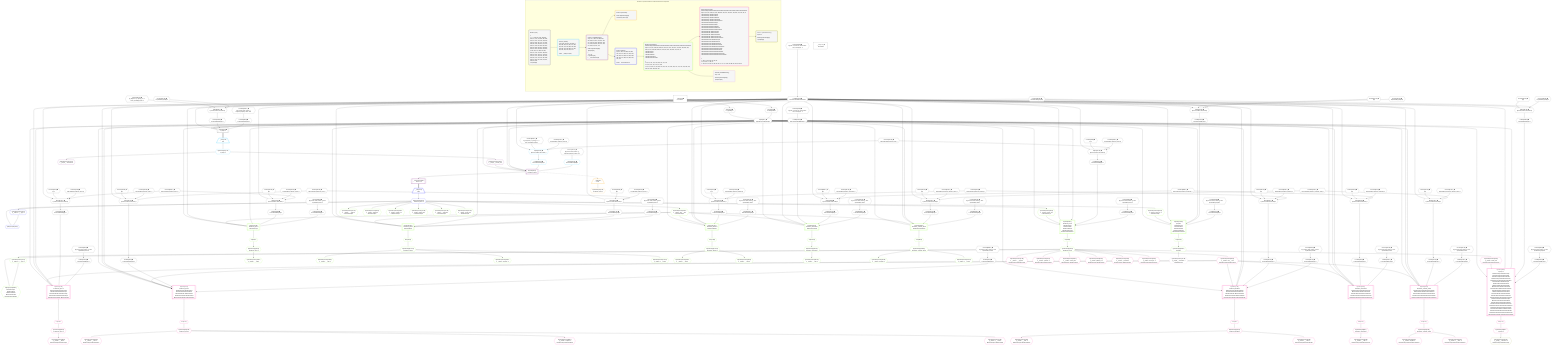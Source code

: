 %%{init: {'themeVariables': { 'fontSize': '12px'}}}%%
graph TD
    classDef path fill:#eee,stroke:#000,color:#000
    classDef plan fill:#fff,stroke-width:1px,color:#000
    classDef itemplan fill:#fff,stroke-width:2px,color:#000
    classDef unbatchedplan fill:#dff,stroke-width:1px,color:#000
    classDef sideeffectplan fill:#fcc,stroke-width:2px,color:#000
    classDef bucket fill:#f6f6f6,color:#000,stroke-width:2px,text-align:left


    %% plan dependencies
    PgSelect6[["PgSelect[6∈0] ➊<br />ᐸpeopleᐳ"]]:::plan
    Object9{{"Object[9∈0] ➊<br />ᐸ{pgSettings,withPgClient}ᐳ"}}:::plan
    Lambda340{{"Lambda[340∈0] ➊<br />ᐸcalculateShouldReverseOrderᐳ"}}:::plan
    Lambda343{{"Lambda[343∈0] ➊<br />ᐸcalculateLimitAndOffsetSQLᐳ"}}:::plan
    Lambda544{{"Lambda[544∈0] ➊<br />ᐸcalculateOrderBySQLᐳ"}}:::plan
    Lambda549{{"Lambda[549∈0] ➊<br />ᐸcalculateOrderBySQLᐳ"}}:::plan
    Object9 & Lambda340 & Lambda343 & Lambda544 & Lambda549 --> PgSelect6
    Object347{{"Object[347∈0] ➊<br />ᐸ{reverse,orders,alias,codec}ᐳ"}}:::plan
    Constant344{{"Constant[344∈0] ➊<br />ᐸ[]ᐳ"}}:::plan
    Constant345{{"Constant[345∈0] ➊<br />ᐸsql.identifier(”relational_topics”)ᐳ"}}:::plan
    Constant346{{"Constant[346∈0] ➊<br />ᐸRecordCodec(relational_topics)ᐳ"}}:::plan
    Lambda340 & Constant344 & Constant345 & Constant346 --> Object347
    Object361{{"Object[361∈0] ➊<br />ᐸ{reverse,orders,alias,codec}ᐳ"}}:::plan
    Constant358{{"Constant[358∈0] ➊<br />ᐸ[]ᐳ"}}:::plan
    Constant359{{"Constant[359∈0] ➊<br />ᐸsql.identifier(”relational_posts”)ᐳ"}}:::plan
    Constant360{{"Constant[360∈0] ➊<br />ᐸRecordCodec(relational_posts)ᐳ"}}:::plan
    Lambda340 & Constant358 & Constant359 & Constant360 --> Object361
    Object375{{"Object[375∈0] ➊<br />ᐸ{reverse,orders,alias,codec}ᐳ"}}:::plan
    Constant372{{"Constant[372∈0] ➊<br />ᐸ[]ᐳ"}}:::plan
    Constant373{{"Constant[373∈0] ➊<br />ᐸsql.identifier(”relational_dividers”)ᐳ"}}:::plan
    Constant374{{"Constant[374∈0] ➊<br />ᐸRecordCodec(relational_dividers)ᐳ"}}:::plan
    Lambda340 & Constant372 & Constant373 & Constant374 --> Object375
    Object389{{"Object[389∈0] ➊<br />ᐸ{reverse,orders,alias,codec}ᐳ"}}:::plan
    Constant386{{"Constant[386∈0] ➊<br />ᐸ[]ᐳ"}}:::plan
    Constant387{{"Constant[387∈0] ➊<br />ᐸsql.identifier(”relational_checklists”)ᐳ"}}:::plan
    Constant388{{"Constant[388∈0] ➊<br />ᐸRecordCodec(relational_checklists)ᐳ"}}:::plan
    Lambda340 & Constant386 & Constant387 & Constant388 --> Object389
    Object403{{"Object[403∈0] ➊<br />ᐸ{reverse,orders,alias,codec}ᐳ"}}:::plan
    Constant400{{"Constant[400∈0] ➊<br />ᐸ[]ᐳ"}}:::plan
    Constant401{{"Constant[401∈0] ➊<br />ᐸsql.identifier(”relational_checklist_items”)ᐳ"}}:::plan
    Constant402{{"Constant[402∈0] ➊<br />ᐸRecordCodec(relational_checklist_items)ᐳ"}}:::plan
    Lambda340 & Constant400 & Constant401 & Constant402 --> Object403
    Object417{{"Object[417∈0] ➊<br />ᐸ{reverse,orders,alias,codec}ᐳ"}}:::plan
    Constant414{{"Constant[414∈0] ➊<br />ᐸ[]ᐳ"}}:::plan
    Constant415{{"Constant[415∈0] ➊<br />ᐸsql.identifier(”relational_topics”)ᐳ"}}:::plan
    Lambda340 & Constant414 & Constant415 & Constant346 --> Object417
    Object431{{"Object[431∈0] ➊<br />ᐸ{reverse,orders,alias,codec}ᐳ"}}:::plan
    Constant428{{"Constant[428∈0] ➊<br />ᐸ[]ᐳ"}}:::plan
    Constant429{{"Constant[429∈0] ➊<br />ᐸsql.identifier(”relational_posts”)ᐳ"}}:::plan
    Lambda340 & Constant428 & Constant429 & Constant360 --> Object431
    Object445{{"Object[445∈0] ➊<br />ᐸ{reverse,orders,alias,codec}ᐳ"}}:::plan
    Constant442{{"Constant[442∈0] ➊<br />ᐸ[]ᐳ"}}:::plan
    Constant443{{"Constant[443∈0] ➊<br />ᐸsql.identifier(”relational_dividers”)ᐳ"}}:::plan
    Lambda340 & Constant442 & Constant443 & Constant374 --> Object445
    Object459{{"Object[459∈0] ➊<br />ᐸ{reverse,orders,alias,codec}ᐳ"}}:::plan
    Constant456{{"Constant[456∈0] ➊<br />ᐸ[]ᐳ"}}:::plan
    Constant457{{"Constant[457∈0] ➊<br />ᐸsql.identifier(”relational_checklists”)ᐳ"}}:::plan
    Lambda340 & Constant456 & Constant457 & Constant388 --> Object459
    Object473{{"Object[473∈0] ➊<br />ᐸ{reverse,orders,alias,codec}ᐳ"}}:::plan
    Constant470{{"Constant[470∈0] ➊<br />ᐸ[]ᐳ"}}:::plan
    Constant471{{"Constant[471∈0] ➊<br />ᐸsql.identifier(”relational_checklist_items”)ᐳ"}}:::plan
    Lambda340 & Constant470 & Constant471 & Constant402 --> Object473
    Object487{{"Object[487∈0] ➊<br />ᐸ{reverse,orders,alias,codec}ᐳ"}}:::plan
    Constant484{{"Constant[484∈0] ➊<br />ᐸ[]ᐳ"}}:::plan
    Constant485{{"Constant[485∈0] ➊<br />ᐸsql.identifier(”people”)ᐳ"}}:::plan
    Constant486{{"Constant[486∈0] ➊<br />ᐸRecordCodec(people)ᐳ"}}:::plan
    Lambda340 & Constant484 & Constant485 & Constant486 --> Object487
    Object501{{"Object[501∈0] ➊<br />ᐸ{reverse,orders,alias,codec}ᐳ"}}:::plan
    Constant498{{"Constant[498∈0] ➊<br />ᐸ[]ᐳ"}}:::plan
    Constant499{{"Constant[499∈0] ➊<br />ᐸsql.identifier(”relational_items”)ᐳ"}}:::plan
    Constant500{{"Constant[500∈0] ➊<br />ᐸRecordCodec(relational_items)ᐳ"}}:::plan
    Lambda340 & Constant498 & Constant499 & Constant500 --> Object501
    Object515{{"Object[515∈0] ➊<br />ᐸ{reverse,orders,alias,codec}ᐳ"}}:::plan
    Constant512{{"Constant[512∈0] ➊<br />ᐸ[]ᐳ"}}:::plan
    Constant513{{"Constant[513∈0] ➊<br />ᐸsql.identifier(”people”)ᐳ"}}:::plan
    Lambda340 & Constant512 & Constant513 & Constant486 --> Object515
    Object543{{"Object[543∈0] ➊<br />ᐸ{reverse,orders,alias,codec}ᐳ"}}:::plan
    Constant540{{"Constant[540∈0] ➊<br />ᐸ[ { fragment: { n: [Array], f: 0, c: 1024, [Symbol(pg-sql2-tᐳ"}}:::plan
    Constant541{{"Constant[541∈0] ➊<br />ᐸsql.identifier(”people”)ᐳ"}}:::plan
    Lambda340 & Constant540 & Constant541 & Constant486 --> Object543
    Access7{{"Access[7∈0] ➊<br />ᐸ2.pgSettingsᐳ"}}:::plan
    Access8{{"Access[8∈0] ➊<br />ᐸ2.withPgClientᐳ"}}:::plan
    Access7 & Access8 --> Object9
    __Value2["__Value[2∈0] ➊<br />ᐸcontextᐳ"]:::plan
    __Value2 --> Access7
    __Value2 --> Access8
    Constant550{{"Constant[550∈0] ➊<br />ᐸ§{ first: null, last: null, cursorLower: null, cursorUpper: ᐳ"}}:::plan
    Constant550 --> Lambda340
    Constant551{{"Constant[551∈0] ➊<br />ᐸ§{ first: null, last: null, cursorLower: null, cursorUpper: ᐳ"}}:::plan
    Constant551 --> Lambda343
    Lambda348{{"Lambda[348∈0] ➊<br />ᐸcalculateOrderBySQLᐳ"}}:::plan
    Object347 --> Lambda348
    Lambda353{{"Lambda[353∈0] ➊<br />ᐸcalculateOrderBySQLᐳ"}}:::plan
    Constant552{{"Constant[552∈0] ➊<br />ᐸ§{ reverse: false, orders: [], alias: sql.identifier(”relatiᐳ"}}:::plan
    Constant552 --> Lambda353
    Lambda362{{"Lambda[362∈0] ➊<br />ᐸcalculateOrderBySQLᐳ"}}:::plan
    Object361 --> Lambda362
    Lambda367{{"Lambda[367∈0] ➊<br />ᐸcalculateOrderBySQLᐳ"}}:::plan
    Constant553{{"Constant[553∈0] ➊<br />ᐸ§{ reverse: false, orders: [], alias: sql.identifier(”relatiᐳ"}}:::plan
    Constant553 --> Lambda367
    Lambda376{{"Lambda[376∈0] ➊<br />ᐸcalculateOrderBySQLᐳ"}}:::plan
    Object375 --> Lambda376
    Lambda381{{"Lambda[381∈0] ➊<br />ᐸcalculateOrderBySQLᐳ"}}:::plan
    Constant554{{"Constant[554∈0] ➊<br />ᐸ§{ reverse: false, orders: [], alias: sql.identifier(”relatiᐳ"}}:::plan
    Constant554 --> Lambda381
    Lambda390{{"Lambda[390∈0] ➊<br />ᐸcalculateOrderBySQLᐳ"}}:::plan
    Object389 --> Lambda390
    Lambda395{{"Lambda[395∈0] ➊<br />ᐸcalculateOrderBySQLᐳ"}}:::plan
    Constant555{{"Constant[555∈0] ➊<br />ᐸ§{ reverse: false, orders: [], alias: sql.identifier(”relatiᐳ"}}:::plan
    Constant555 --> Lambda395
    Lambda404{{"Lambda[404∈0] ➊<br />ᐸcalculateOrderBySQLᐳ"}}:::plan
    Object403 --> Lambda404
    Lambda409{{"Lambda[409∈0] ➊<br />ᐸcalculateOrderBySQLᐳ"}}:::plan
    Constant556{{"Constant[556∈0] ➊<br />ᐸ§{ reverse: false, orders: [], alias: sql.identifier(”relatiᐳ"}}:::plan
    Constant556 --> Lambda409
    Lambda418{{"Lambda[418∈0] ➊<br />ᐸcalculateOrderBySQLᐳ"}}:::plan
    Object417 --> Lambda418
    Lambda423{{"Lambda[423∈0] ➊<br />ᐸcalculateOrderBySQLᐳ"}}:::plan
    Constant557{{"Constant[557∈0] ➊<br />ᐸ§{ reverse: false, orders: [], alias: sql.identifier(”relatiᐳ"}}:::plan
    Constant557 --> Lambda423
    Lambda432{{"Lambda[432∈0] ➊<br />ᐸcalculateOrderBySQLᐳ"}}:::plan
    Object431 --> Lambda432
    Lambda437{{"Lambda[437∈0] ➊<br />ᐸcalculateOrderBySQLᐳ"}}:::plan
    Constant558{{"Constant[558∈0] ➊<br />ᐸ§{ reverse: false, orders: [], alias: sql.identifier(”relatiᐳ"}}:::plan
    Constant558 --> Lambda437
    Lambda446{{"Lambda[446∈0] ➊<br />ᐸcalculateOrderBySQLᐳ"}}:::plan
    Object445 --> Lambda446
    Lambda451{{"Lambda[451∈0] ➊<br />ᐸcalculateOrderBySQLᐳ"}}:::plan
    Constant559{{"Constant[559∈0] ➊<br />ᐸ§{ reverse: false, orders: [], alias: sql.identifier(”relatiᐳ"}}:::plan
    Constant559 --> Lambda451
    Lambda460{{"Lambda[460∈0] ➊<br />ᐸcalculateOrderBySQLᐳ"}}:::plan
    Object459 --> Lambda460
    Lambda465{{"Lambda[465∈0] ➊<br />ᐸcalculateOrderBySQLᐳ"}}:::plan
    Constant560{{"Constant[560∈0] ➊<br />ᐸ§{ reverse: false, orders: [], alias: sql.identifier(”relatiᐳ"}}:::plan
    Constant560 --> Lambda465
    Lambda474{{"Lambda[474∈0] ➊<br />ᐸcalculateOrderBySQLᐳ"}}:::plan
    Object473 --> Lambda474
    Lambda479{{"Lambda[479∈0] ➊<br />ᐸcalculateOrderBySQLᐳ"}}:::plan
    Constant561{{"Constant[561∈0] ➊<br />ᐸ§{ reverse: false, orders: [], alias: sql.identifier(”relatiᐳ"}}:::plan
    Constant561 --> Lambda479
    Lambda488{{"Lambda[488∈0] ➊<br />ᐸcalculateOrderBySQLᐳ"}}:::plan
    Object487 --> Lambda488
    Lambda493{{"Lambda[493∈0] ➊<br />ᐸcalculateOrderBySQLᐳ"}}:::plan
    Constant562{{"Constant[562∈0] ➊<br />ᐸ§{ reverse: false, orders: [], alias: sql.identifier(”peopleᐳ"}}:::plan
    Constant562 --> Lambda493
    Lambda502{{"Lambda[502∈0] ➊<br />ᐸcalculateOrderBySQLᐳ"}}:::plan
    Object501 --> Lambda502
    Lambda507{{"Lambda[507∈0] ➊<br />ᐸcalculateOrderBySQLᐳ"}}:::plan
    Constant563{{"Constant[563∈0] ➊<br />ᐸ§{ reverse: false, orders: [], alias: sql.identifier(”relatiᐳ"}}:::plan
    Constant563 --> Lambda507
    Lambda516{{"Lambda[516∈0] ➊<br />ᐸcalculateOrderBySQLᐳ"}}:::plan
    Object515 --> Lambda516
    Lambda521{{"Lambda[521∈0] ➊<br />ᐸcalculateOrderBySQLᐳ"}}:::plan
    Constant564{{"Constant[564∈0] ➊<br />ᐸ§{ reverse: false, orders: [], alias: sql.identifier(”peopleᐳ"}}:::plan
    Constant564 --> Lambda521
    Object543 --> Lambda544
    Constant566{{"Constant[566∈0] ➊<br />ᐸ§{ reverse: false, orders: [ { fragment: [Object], codec: Coᐳ"}}:::plan
    Constant566 --> Lambda549
    __Value4["__Value[4∈0] ➊<br />ᐸrootValueᐳ"]:::plan
    Constant526{{"Constant[526∈0] ➊<br />ᐸ[ { fragment: { n: [Array], f: 0, c: 266, [Symbol(pg-sql2-tyᐳ"}}:::plan
    Constant527{{"Constant[527∈0] ➊<br />ᐸsql.identifier(”relational_items”)ᐳ"}}:::plan
    Constant565{{"Constant[565∈0] ➊<br />ᐸ§{ reverse: false, orders: [ { fragment: [Object], codec: Coᐳ"}}:::plan
    Object529{{"Object[529∈1] ➊<br />ᐸ{reverse,orders,alias,codec}ᐳ"}}:::plan
    Lambda340 & Constant526 & Constant527 & Constant500 --> Object529
    __Item10[/"__Item[10∈1]<br />ᐸ6ᐳ"\]:::itemplan
    PgSelect6 ==> __Item10
    PgSelectSingle11{{"PgSelectSingle[11∈1]<br />ᐸpeopleᐳ"}}:::plan
    __Item10 --> PgSelectSingle11
    Lambda530{{"Lambda[530∈1] ➊<br />ᐸcalculateOrderBySQLᐳ"}}:::plan
    Object529 --> Lambda530
    Lambda535{{"Lambda[535∈1] ➊<br />ᐸcalculateOrderBySQLᐳ"}}:::plan
    Constant565 --> Lambda535
    PgSelect14[["PgSelect[14∈2]<br />ᐸrelational_itemsᐳ"]]:::plan
    PgClassExpression13{{"PgClassExpression[13∈2]<br />ᐸ__people__.”person_id”ᐳ"}}:::plan
    Object9 & PgClassExpression13 & Lambda340 & Lambda343 & Lambda530 & Lambda535 --> PgSelect14
    PgClassExpression12{{"PgClassExpression[12∈2]<br />ᐸ__people__.”username”ᐳ"}}:::plan
    PgSelectSingle11 --> PgClassExpression12
    PgSelectSingle11 --> PgClassExpression13
    __ListTransform18[["__ListTransform[18∈2]<br />ᐸeach:14ᐳ"]]:::plan
    PgSelect14 --> __ListTransform18
    __Item19[/"__Item[19∈3]<br />ᐸ14ᐳ"\]:::itemplan
    PgSelect14 -.-> __Item19
    PgSelectSingle20{{"PgSelectSingle[20∈3]<br />ᐸrelational_itemsᐳ"}}:::plan
    __Item19 --> PgSelectSingle20
    PgPolymorphic24{{"PgPolymorphic[24∈4]"}}:::plan
    PgSelectSingle22{{"PgSelectSingle[22∈4]<br />ᐸrelational_itemsᐳ"}}:::plan
    PgClassExpression23{{"PgClassExpression[23∈4]<br />ᐸ__relation...s__.”type”ᐳ"}}:::plan
    PgSelectSingle22 & PgClassExpression23 --> PgPolymorphic24
    __Item21[/"__Item[21∈4]<br />ᐸ18ᐳ"\]:::itemplan
    __ListTransform18 ==> __Item21
    __Item21 --> PgSelectSingle22
    PgSelectSingle22 --> PgClassExpression23
    PgSelect26[["PgSelect[26∈5]<br />ᐸrelational_topicsᐳ<br />ᐳRelationalTopic"]]:::plan
    PgClassExpression25{{"PgClassExpression[25∈5]<br />ᐸ__relation...ems__.”id”ᐳ<br />ᐳRelationalTopic"}}:::plan
    Object9 & PgClassExpression25 & Lambda340 & Lambda343 & Lambda348 & Lambda353 --> PgSelect26
    PgSelect33[["PgSelect[33∈5]<br />ᐸrelational_itemsᐳ<br />ᐳRelationalTopic<br />ᐳRelationalPost<br />ᐳRelationalDivider<br />ᐳRelationalChecklist<br />ᐳRelationalChecklistItem"]]:::plan
    PgClassExpression32{{"PgClassExpression[32∈5]<br />ᐸ__relation...parent_id”ᐳ<br />ᐳRelationalTopic"}}:::plan
    Object9 & PgClassExpression32 & Lambda340 & Lambda343 & Lambda502 & Lambda507 --> PgSelect33
    PgSelect103[["PgSelect[103∈5]<br />ᐸpeopleᐳ<br />ᐳRelationalTopic<br />ᐳRelationalPost<br />ᐳRelationalDivider<br />ᐳRelationalChecklist<br />ᐳRelationalChecklistItem"]]:::plan
    PgClassExpression102{{"PgClassExpression[102∈5]<br />ᐸ__relation...author_id”ᐳ<br />ᐳRelationalTopic"}}:::plan
    Object9 & PgClassExpression102 & Lambda340 & Lambda343 & Lambda516 & Lambda521 --> PgSelect103
    PgSelect114[["PgSelect[114∈5]<br />ᐸrelational_postsᐳ<br />ᐳRelationalPost"]]:::plan
    Object9 & PgClassExpression25 & Lambda340 & Lambda343 & Lambda362 & Lambda367 --> PgSelect114
    PgSelect171[["PgSelect[171∈5]<br />ᐸrelational_dividersᐳ<br />ᐳRelationalDivider"]]:::plan
    Object9 & PgClassExpression25 & Lambda340 & Lambda343 & Lambda376 & Lambda381 --> PgSelect171
    PgSelect227[["PgSelect[227∈5]<br />ᐸrelational_checklistsᐳ<br />ᐳRelationalChecklist"]]:::plan
    Object9 & PgClassExpression25 & Lambda340 & Lambda343 & Lambda390 & Lambda395 --> PgSelect227
    PgSelect282[["PgSelect[282∈5]<br />ᐸrelational_checklist_itemsᐳ<br />ᐳRelationalChecklistItem"]]:::plan
    Object9 & PgClassExpression25 & Lambda340 & Lambda343 & Lambda404 & Lambda409 --> PgSelect282
    PgPolymorphic38{{"PgPolymorphic[38∈5]<br />ᐳRelationalTopic<br />ᐳRelationalPost<br />ᐳRelationalDivider<br />ᐳRelationalChecklist<br />ᐳRelationalChecklistItem"}}:::plan
    PgSelectSingle36{{"PgSelectSingle[36∈5]<br />ᐸrelational_itemsᐳ"}}:::plan
    PgClassExpression37{{"PgClassExpression[37∈5]<br />ᐸ__relation...s__.”type”ᐳ"}}:::plan
    PgSelectSingle36 & PgClassExpression37 --> PgPolymorphic38
    PgSelectSingle22 --> PgClassExpression25
    First30{{"First[30∈5]"}}:::plan
    PgSelect26 --> First30
    PgSelectSingle31{{"PgSelectSingle[31∈5]<br />ᐸrelational_topicsᐳ"}}:::plan
    First30 --> PgSelectSingle31
    PgSelectSingle22 --> PgClassExpression32
    First35{{"First[35∈5]"}}:::plan
    PgSelect33 --> First35
    First35 --> PgSelectSingle36
    PgSelectSingle36 --> PgClassExpression37
    PgClassExpression101{{"PgClassExpression[101∈5]<br />ᐸ__relation...__.”type2”ᐳ<br />ᐳRelationalTopic"}}:::plan
    PgSelectSingle22 --> PgClassExpression101
    PgSelectSingle22 --> PgClassExpression102
    First105{{"First[105∈5]"}}:::plan
    PgSelect103 --> First105
    PgSelectSingle106{{"PgSelectSingle[106∈5]<br />ᐸpeopleᐳ"}}:::plan
    First105 --> PgSelectSingle106
    PgClassExpression108{{"PgClassExpression[108∈5]<br />ᐸ__relation...”position”ᐳ<br />ᐳRelationalTopic"}}:::plan
    PgSelectSingle22 --> PgClassExpression108
    PgClassExpression109{{"PgClassExpression[109∈5]<br />ᐸ__relation...reated_at”ᐳ<br />ᐳRelationalTopic"}}:::plan
    PgSelectSingle22 --> PgClassExpression109
    PgClassExpression110{{"PgClassExpression[110∈5]<br />ᐸ__relation...pdated_at”ᐳ<br />ᐳRelationalTopic"}}:::plan
    PgSelectSingle22 --> PgClassExpression110
    PgClassExpression111{{"PgClassExpression[111∈5]<br />ᐸ__relation..._archived”ᐳ<br />ᐳRelationalTopic"}}:::plan
    PgSelectSingle22 --> PgClassExpression111
    PgClassExpression112{{"PgClassExpression[112∈5]<br />ᐸ__relation...chived_at”ᐳ<br />ᐳRelationalTopic"}}:::plan
    PgSelectSingle22 --> PgClassExpression112
    PgClassExpression113{{"PgClassExpression[113∈5]<br />ᐸ__relation...__.”title”ᐳ"}}:::plan
    PgSelectSingle31 --> PgClassExpression113
    First116{{"First[116∈5]"}}:::plan
    PgSelect114 --> First116
    PgSelectSingle117{{"PgSelectSingle[117∈5]<br />ᐸrelational_postsᐳ"}}:::plan
    First116 --> PgSelectSingle117
    PgClassExpression168{{"PgClassExpression[168∈5]<br />ᐸ__relation...__.”title”ᐳ"}}:::plan
    PgSelectSingle117 --> PgClassExpression168
    PgClassExpression169{{"PgClassExpression[169∈5]<br />ᐸ__relation...scription”ᐳ"}}:::plan
    PgSelectSingle117 --> PgClassExpression169
    PgClassExpression170{{"PgClassExpression[170∈5]<br />ᐸ__relation...s__.”note”ᐳ"}}:::plan
    PgSelectSingle117 --> PgClassExpression170
    First173{{"First[173∈5]"}}:::plan
    PgSelect171 --> First173
    PgSelectSingle174{{"PgSelectSingle[174∈5]<br />ᐸrelational_dividersᐳ"}}:::plan
    First173 --> PgSelectSingle174
    PgClassExpression225{{"PgClassExpression[225∈5]<br />ᐸ__relation...__.”title”ᐳ"}}:::plan
    PgSelectSingle174 --> PgClassExpression225
    PgClassExpression226{{"PgClassExpression[226∈5]<br />ᐸ__relation...__.”color”ᐳ"}}:::plan
    PgSelectSingle174 --> PgClassExpression226
    First229{{"First[229∈5]"}}:::plan
    PgSelect227 --> First229
    PgSelectSingle230{{"PgSelectSingle[230∈5]<br />ᐸrelational_checklistsᐳ"}}:::plan
    First229 --> PgSelectSingle230
    PgClassExpression281{{"PgClassExpression[281∈5]<br />ᐸ__relation...__.”title”ᐳ"}}:::plan
    PgSelectSingle230 --> PgClassExpression281
    First284{{"First[284∈5]"}}:::plan
    PgSelect282 --> First284
    PgSelectSingle285{{"PgSelectSingle[285∈5]<br />ᐸrelational_checklist_itemsᐳ"}}:::plan
    First284 --> PgSelectSingle285
    PgClassExpression336{{"PgClassExpression[336∈5]<br />ᐸ__relation...scription”ᐳ"}}:::plan
    PgSelectSingle285 --> PgClassExpression336
    PgClassExpression337{{"PgClassExpression[337∈5]<br />ᐸ__relation...s__.”note”ᐳ"}}:::plan
    PgSelectSingle285 --> PgClassExpression337
    PgSelect40[["PgSelect[40∈6]<br />ᐸrelational_topicsᐳ<br />ᐳRelationalTopicᐳRelationalTopic<br />ᐳRelationalPostᐳRelationalTopic<br />ᐳRelationalDividerᐳRelationalTopic<br />ᐳRelationalChecklistᐳRelationalTopic<br />ᐳRelationalChecklistItemᐳRelationalTopic"]]:::plan
    PgClassExpression39{{"PgClassExpression[39∈6]<br />ᐸ__relation...ems__.”id”ᐳ<br />ᐳRelationalTopicᐳRelationalTopic"}}:::plan
    Object9 & PgClassExpression39 & Lambda340 & Lambda343 & Lambda418 & Lambda423 --> PgSelect40
    PgSelect49[["PgSelect[49∈6]<br />ᐸpeopleᐳ<br />ᐳRelationalTopicᐳRelationalTopic<br />ᐳRelationalTopicᐳRelationalPost<br />ᐳRelationalTopicᐳRelationalDivider<br />ᐳRelationalTopicᐳRelationalChecklist<br />ᐳRelationalTopicᐳRelationalChecklistItem<br />ᐳRelationalPostᐳRelationalTopic<br />ᐳRelationalPostᐳRelationalPost<br />ᐳRelationalPostᐳRelationalDivider<br />ᐳRelationalPostᐳRelationalChecklist<br />ᐳRelationalPostᐳRelationalChecklistItem<br />ᐳRelationalDividerᐳRelationalTopic<br />ᐳRelationalDividerᐳRelationalPost<br />ᐳRelationalDividerᐳRelationalDivider<br />ᐳRelationalDividerᐳRelationalChecklist<br />ᐳRelationalDividerᐳRelationalChecklistItem<br />ᐳRelationalChecklistᐳRelationalTopic<br />ᐳRelationalChecklistᐳRelationalPost<br />ᐳRelationalChecklistᐳRelationalDivider<br />ᐳRelationalChecklistᐳRelationalChecklist<br />ᐳRelationalChecklistᐳRelationalChecklistItem<br />ᐳRelationalChecklistItemᐳRelationalTopic<br />ᐳRelationalChecklistItemᐳRelationalPost<br />ᐳRelationalChecklistItemᐳRelationalDivider<br />ᐳRelationalChecklistItemᐳRelationalChecklist<br />ᐳRelationalChecklistItemᐳRelationalChecklistItem"]]:::plan
    PgClassExpression48{{"PgClassExpression[48∈6]<br />ᐸ__relation...author_id”ᐳ<br />ᐳRelationalTopicᐳRelationalTopic"}}:::plan
    Object9 & PgClassExpression48 & Lambda340 & Lambda343 & Lambda488 & Lambda493 --> PgSelect49
    PgSelect60[["PgSelect[60∈6]<br />ᐸrelational_postsᐳ<br />ᐳRelationalTopicᐳRelationalPost<br />ᐳRelationalPostᐳRelationalPost<br />ᐳRelationalDividerᐳRelationalPost<br />ᐳRelationalChecklistᐳRelationalPost<br />ᐳRelationalChecklistItemᐳRelationalPost"]]:::plan
    Object9 & PgClassExpression39 & Lambda340 & Lambda343 & Lambda432 & Lambda437 --> PgSelect60
    PgSelect71[["PgSelect[71∈6]<br />ᐸrelational_dividersᐳ<br />ᐳRelationalTopicᐳRelationalDivider<br />ᐳRelationalPostᐳRelationalDivider<br />ᐳRelationalDividerᐳRelationalDivider<br />ᐳRelationalChecklistᐳRelationalDivider<br />ᐳRelationalChecklistItemᐳRelationalDivider"]]:::plan
    Object9 & PgClassExpression39 & Lambda340 & Lambda343 & Lambda446 & Lambda451 --> PgSelect71
    PgSelect81[["PgSelect[81∈6]<br />ᐸrelational_checklistsᐳ<br />ᐳRelationalTopicᐳRelationalChecklist<br />ᐳRelationalPostᐳRelationalChecklist<br />ᐳRelationalDividerᐳRelationalChecklist<br />ᐳRelationalChecklistᐳRelationalChecklist<br />ᐳRelationalChecklistItemᐳRelationalChecklist"]]:::plan
    Object9 & PgClassExpression39 & Lambda340 & Lambda343 & Lambda460 & Lambda465 --> PgSelect81
    PgSelect90[["PgSelect[90∈6]<br />ᐸrelational_checklist_itemsᐳ<br />ᐳRelationalTopicᐳRelationalChecklistItem<br />ᐳRelationalPostᐳRelationalChecklistItem<br />ᐳRelationalDividerᐳRelationalChecklistItem<br />ᐳRelationalChecklistᐳRelationalChecklistItem<br />ᐳRelationalChecklistItemᐳRelationalChecklistItem"]]:::plan
    Object9 & PgClassExpression39 & Lambda340 & Lambda343 & Lambda474 & Lambda479 --> PgSelect90
    PgSelectSingle36 --> PgClassExpression39
    First44{{"First[44∈6]"}}:::plan
    PgSelect40 --> First44
    PgSelectSingle45{{"PgSelectSingle[45∈6]<br />ᐸrelational_topicsᐳ"}}:::plan
    First44 --> PgSelectSingle45
    PgClassExpression47{{"PgClassExpression[47∈6]<br />ᐸ__relation...__.”type2”ᐳ<br />ᐳRelationalTopicᐳRelationalTopic"}}:::plan
    PgSelectSingle36 --> PgClassExpression47
    PgSelectSingle36 --> PgClassExpression48
    First51{{"First[51∈6]"}}:::plan
    PgSelect49 --> First51
    PgSelectSingle52{{"PgSelectSingle[52∈6]<br />ᐸpeopleᐳ"}}:::plan
    First51 --> PgSelectSingle52
    PgClassExpression54{{"PgClassExpression[54∈6]<br />ᐸ__relation...”position”ᐳ<br />ᐳRelationalTopicᐳRelationalTopic"}}:::plan
    PgSelectSingle36 --> PgClassExpression54
    PgClassExpression55{{"PgClassExpression[55∈6]<br />ᐸ__relation...reated_at”ᐳ<br />ᐳRelationalTopicᐳRelationalTopic"}}:::plan
    PgSelectSingle36 --> PgClassExpression55
    PgClassExpression56{{"PgClassExpression[56∈6]<br />ᐸ__relation...pdated_at”ᐳ<br />ᐳRelationalTopicᐳRelationalTopic"}}:::plan
    PgSelectSingle36 --> PgClassExpression56
    PgClassExpression57{{"PgClassExpression[57∈6]<br />ᐸ__relation..._archived”ᐳ<br />ᐳRelationalTopicᐳRelationalTopic"}}:::plan
    PgSelectSingle36 --> PgClassExpression57
    PgClassExpression58{{"PgClassExpression[58∈6]<br />ᐸ__relation...chived_at”ᐳ<br />ᐳRelationalTopicᐳRelationalTopic"}}:::plan
    PgSelectSingle36 --> PgClassExpression58
    PgClassExpression59{{"PgClassExpression[59∈6]<br />ᐸ__relation...__.”title”ᐳ<br />ᐳRelationalTopicᐳRelationalTopic"}}:::plan
    PgSelectSingle45 --> PgClassExpression59
    First62{{"First[62∈6]"}}:::plan
    PgSelect60 --> First62
    PgSelectSingle63{{"PgSelectSingle[63∈6]<br />ᐸrelational_postsᐳ"}}:::plan
    First62 --> PgSelectSingle63
    PgClassExpression68{{"PgClassExpression[68∈6]<br />ᐸ__relation...__.”title”ᐳ<br />ᐳRelationalTopicᐳRelationalPost"}}:::plan
    PgSelectSingle63 --> PgClassExpression68
    PgClassExpression69{{"PgClassExpression[69∈6]<br />ᐸ__relation...scription”ᐳ<br />ᐳRelationalTopicᐳRelationalPost"}}:::plan
    PgSelectSingle63 --> PgClassExpression69
    PgClassExpression70{{"PgClassExpression[70∈6]<br />ᐸ__relation...s__.”note”ᐳ<br />ᐳRelationalTopicᐳRelationalPost"}}:::plan
    PgSelectSingle63 --> PgClassExpression70
    First73{{"First[73∈6]"}}:::plan
    PgSelect71 --> First73
    PgSelectSingle74{{"PgSelectSingle[74∈6]<br />ᐸrelational_dividersᐳ"}}:::plan
    First73 --> PgSelectSingle74
    PgClassExpression79{{"PgClassExpression[79∈6]<br />ᐸ__relation...__.”title”ᐳ<br />ᐳRelationalTopicᐳRelationalDivider"}}:::plan
    PgSelectSingle74 --> PgClassExpression79
    PgClassExpression80{{"PgClassExpression[80∈6]<br />ᐸ__relation...__.”color”ᐳ<br />ᐳRelationalTopicᐳRelationalDivider"}}:::plan
    PgSelectSingle74 --> PgClassExpression80
    First83{{"First[83∈6]"}}:::plan
    PgSelect81 --> First83
    PgSelectSingle84{{"PgSelectSingle[84∈6]<br />ᐸrelational_checklistsᐳ"}}:::plan
    First83 --> PgSelectSingle84
    PgClassExpression89{{"PgClassExpression[89∈6]<br />ᐸ__relation...__.”title”ᐳ<br />ᐳRelationalTopicᐳRelationalChecklist"}}:::plan
    PgSelectSingle84 --> PgClassExpression89
    First92{{"First[92∈6]"}}:::plan
    PgSelect90 --> First92
    PgSelectSingle93{{"PgSelectSingle[93∈6]<br />ᐸrelational_checklist_itemsᐳ"}}:::plan
    First92 --> PgSelectSingle93
    PgClassExpression98{{"PgClassExpression[98∈6]<br />ᐸ__relation...scription”ᐳ<br />ᐳRelationalTopicᐳRelationalChecklistItem"}}:::plan
    PgSelectSingle93 --> PgClassExpression98
    PgClassExpression99{{"PgClassExpression[99∈6]<br />ᐸ__relation...s__.”note”ᐳ<br />ᐳRelationalTopicᐳRelationalChecklistItem"}}:::plan
    PgSelectSingle93 --> PgClassExpression99
    PgClassExpression53{{"PgClassExpression[53∈7]<br />ᐸ__people__.”username”ᐳ<br />ᐳRelationalTopicᐳRelationalTopic"}}:::plan
    PgSelectSingle52 --> PgClassExpression53
    PgClassExpression107{{"PgClassExpression[107∈8]<br />ᐸ__people__.”username”ᐳ<br />ᐳRelationalTopic"}}:::plan
    PgSelectSingle106 --> PgClassExpression107

    %% define steps

    subgraph "Buckets for queries/interfaces-relational/nested-more-fragments"
    Bucket0("Bucket 0 (root)<br /><br />1: <br />ᐳ: 7, 8, 344, 345, 346, 358, 359, 360, 372, 373, 374, 386, 387, 388, 400, 401, 402, 414, 415, 428, 429, 442, 443, 456, 457, 470, 471, 484, 485, 486, 498, 499, 500, 512, 513, 526, 527, 540, 541, 550, 551, 552, 553, 554, 555, 556, 557, 558, 559, 560, 561, 562, 563, 564, 565, 566, 9, 340, 343, 347, 348, 353, 361, 362, 367, 375, 376, 381, 389, 390, 395, 403, 404, 409, 417, 418, 423, 431, 432, 437, 445, 446, 451, 459, 460, 465, 473, 474, 479, 487, 488, 493, 501, 502, 507, 515, 516, 521, 543, 544, 549<br />2: PgSelect[6]"):::bucket
    classDef bucket0 stroke:#696969
    class Bucket0,__Value2,__Value4,PgSelect6,Access7,Access8,Object9,Lambda340,Lambda343,Constant344,Constant345,Constant346,Object347,Lambda348,Lambda353,Constant358,Constant359,Constant360,Object361,Lambda362,Lambda367,Constant372,Constant373,Constant374,Object375,Lambda376,Lambda381,Constant386,Constant387,Constant388,Object389,Lambda390,Lambda395,Constant400,Constant401,Constant402,Object403,Lambda404,Lambda409,Constant414,Constant415,Object417,Lambda418,Lambda423,Constant428,Constant429,Object431,Lambda432,Lambda437,Constant442,Constant443,Object445,Lambda446,Lambda451,Constant456,Constant457,Object459,Lambda460,Lambda465,Constant470,Constant471,Object473,Lambda474,Lambda479,Constant484,Constant485,Constant486,Object487,Lambda488,Lambda493,Constant498,Constant499,Constant500,Object501,Lambda502,Lambda507,Constant512,Constant513,Object515,Lambda516,Lambda521,Constant526,Constant527,Constant540,Constant541,Object543,Lambda544,Lambda549,Constant550,Constant551,Constant552,Constant553,Constant554,Constant555,Constant556,Constant557,Constant558,Constant559,Constant560,Constant561,Constant562,Constant563,Constant564,Constant565,Constant566 bucket0
    Bucket1("Bucket 1 (listItem)<br />Deps: 340, 526, 527, 500, 565, 9, 343, 348, 353, 502, 507, 516, 521, 362, 367, 376, 381, 390, 395, 404, 409, 418, 423, 488, 493, 432, 437, 446, 451, 460, 465, 474, 479<br /><br />ROOT __Item{1}ᐸ6ᐳ[10]"):::bucket
    classDef bucket1 stroke:#00bfff
    class Bucket1,__Item10,PgSelectSingle11,Object529,Lambda530,Lambda535 bucket1
    Bucket2("Bucket 2 (nullableBoundary)<br />Deps: 11, 9, 340, 343, 530, 535, 348, 353, 502, 507, 516, 521, 362, 367, 376, 381, 390, 395, 404, 409, 418, 423, 488, 493, 432, 437, 446, 451, 460, 465, 474, 479<br /><br />ROOT PgSelectSingle{1}ᐸpeopleᐳ[11]<br />1: <br />ᐳ: 12, 13<br />2: PgSelect[14]<br />3: __ListTransform[18]"):::bucket
    classDef bucket2 stroke:#7f007f
    class Bucket2,PgClassExpression12,PgClassExpression13,PgSelect14,__ListTransform18 bucket2
    Bucket3("Bucket 3 (subroutine)<br /><br />ROOT PgSelectSingle{3}ᐸrelational_itemsᐳ[20]"):::bucket
    classDef bucket3 stroke:#ffa500
    class Bucket3,__Item19,PgSelectSingle20 bucket3
    Bucket4("Bucket 4 (listItem)<br />Deps: 9, 340, 343, 348, 353, 502, 507, 516, 521, 362, 367, 376, 381, 390, 395, 404, 409, 418, 423, 488, 493, 432, 437, 446, 451, 460, 465, 474, 479<br /><br />ROOT __Item{4}ᐸ18ᐳ[21]"):::bucket
    classDef bucket4 stroke:#0000ff
    class Bucket4,__Item21,PgSelectSingle22,PgClassExpression23,PgPolymorphic24 bucket4
    Bucket5("Bucket 5 (polymorphic)<br />RelationalTopic,RelationalPost,RelationalDivider,RelationalChecklist,RelationalChecklistItem<br />Deps: 22, 9, 340, 343, 348, 353, 502, 507, 516, 521, 362, 367, 376, 381, 390, 395, 404, 409, 24, 418, 423, 488, 493, 432, 437, 446, 451, 460, 465, 474, 479, 23<br />ᐳRelationalTopic<br />ᐳRelationalPost<br />ᐳRelationalDivider<br />ᐳRelationalChecklist<br />ᐳRelationalChecklistItem<br /><br />1: <br />ᐳ: 25, 32, 101, 102, 108, 109, 110, 111, 112<br />2: 26, 33, 103, 114, 171, 227, 282<br />ᐳ: 30, 31, 35, 36, 37, 38, 105, 106, 113, 116, 117, 168, 169, 170, 173, 174, 225, 226, 229, 230, 281, 284, 285, 336, 337"):::bucket
    classDef bucket5 stroke:#7fff00
    class Bucket5,PgClassExpression25,PgSelect26,First30,PgSelectSingle31,PgClassExpression32,PgSelect33,First35,PgSelectSingle36,PgClassExpression37,PgPolymorphic38,PgClassExpression101,PgClassExpression102,PgSelect103,First105,PgSelectSingle106,PgClassExpression108,PgClassExpression109,PgClassExpression110,PgClassExpression111,PgClassExpression112,PgClassExpression113,PgSelect114,First116,PgSelectSingle117,PgClassExpression168,PgClassExpression169,PgClassExpression170,PgSelect171,First173,PgSelectSingle174,PgClassExpression225,PgClassExpression226,PgSelect227,First229,PgSelectSingle230,PgClassExpression281,PgSelect282,First284,PgSelectSingle285,PgClassExpression336,PgClassExpression337 bucket5
    Bucket6("Bucket 6 (polymorphic)<br />RelationalTopic,RelationalPost,RelationalDivider,RelationalChecklist,RelationalChecklistItem<br />Deps: 36, 9, 340, 343, 418, 423, 488, 493, 432, 437, 446, 451, 460, 465, 474, 479, 38, 37<br />ᐳRelationalTopicᐳRelationalTopic<br />ᐳRelationalTopicᐳRelationalPost<br />ᐳRelationalTopicᐳRelationalDivider<br />ᐳRelationalTopicᐳRelationalChecklist<br />ᐳRelationalTopicᐳRelationalChecklistItem<br />ᐳRelationalPostᐳRelationalTopic<br />ᐳRelationalPostᐳRelationalPost<br />ᐳRelationalPostᐳRelationalDivider<br />ᐳRelationalPostᐳRelationalChecklist<br />ᐳRelationalPostᐳRelationalChecklistItem<br />ᐳRelationalDividerᐳRelationalTopic<br />ᐳRelationalDividerᐳRelationalPost<br />ᐳRelationalDividerᐳRelationalDivider<br />ᐳRelationalDividerᐳRelationalChecklist<br />ᐳRelationalDividerᐳRelationalChecklistItem<br />ᐳRelationalChecklistᐳRelationalTopic<br />ᐳRelationalChecklistᐳRelationalPost<br />ᐳRelationalChecklistᐳRelationalDivider<br />ᐳRelationalChecklistᐳRelationalChecklist<br />ᐳRelationalChecklistᐳRelationalChecklistItem<br />ᐳRelationalChecklistItemᐳRelationalTopic<br />ᐳRelationalChecklistItemᐳRelationalPost<br />ᐳRelationalChecklistItemᐳRelationalDivider<br />ᐳRelationalChecklistItemᐳRelationalChecklist<br />ᐳRelationalChecklistItemᐳRelationalChecklistItem<br /><br />1: <br />ᐳ: 39, 47, 48, 54, 55, 56, 57, 58<br />2: 40, 49, 60, 71, 81, 90<br />ᐳ: 44, 45, 51, 52, 59, 62, 63, 68, 69, 70, 73, 74, 79, 80, 83, 84, 89, 92, 93, 98, 99"):::bucket
    classDef bucket6 stroke:#ff1493
    class Bucket6,PgClassExpression39,PgSelect40,First44,PgSelectSingle45,PgClassExpression47,PgClassExpression48,PgSelect49,First51,PgSelectSingle52,PgClassExpression54,PgClassExpression55,PgClassExpression56,PgClassExpression57,PgClassExpression58,PgClassExpression59,PgSelect60,First62,PgSelectSingle63,PgClassExpression68,PgClassExpression69,PgClassExpression70,PgSelect71,First73,PgSelectSingle74,PgClassExpression79,PgClassExpression80,PgSelect81,First83,PgSelectSingle84,PgClassExpression89,PgSelect90,First92,PgSelectSingle93,PgClassExpression98,PgClassExpression99 bucket6
    Bucket7("Bucket 7 (nullableBoundary)<br />Deps: 52<br /><br />ROOT PgSelectSingle{6}ᐸpeopleᐳ[52]"):::bucket
    classDef bucket7 stroke:#808000
    class Bucket7,PgClassExpression53 bucket7
    Bucket8("Bucket 8 (nullableBoundary)<br />Deps: 106<br /><br />ROOT PgSelectSingle{5}ᐸpeopleᐳ[106]"):::bucket
    classDef bucket8 stroke:#dda0dd
    class Bucket8,PgClassExpression107 bucket8
    Bucket0 --> Bucket1
    Bucket1 --> Bucket2
    Bucket2 --> Bucket3 & Bucket4
    Bucket4 --> Bucket5
    Bucket5 --> Bucket6 & Bucket8
    Bucket6 --> Bucket7
    end